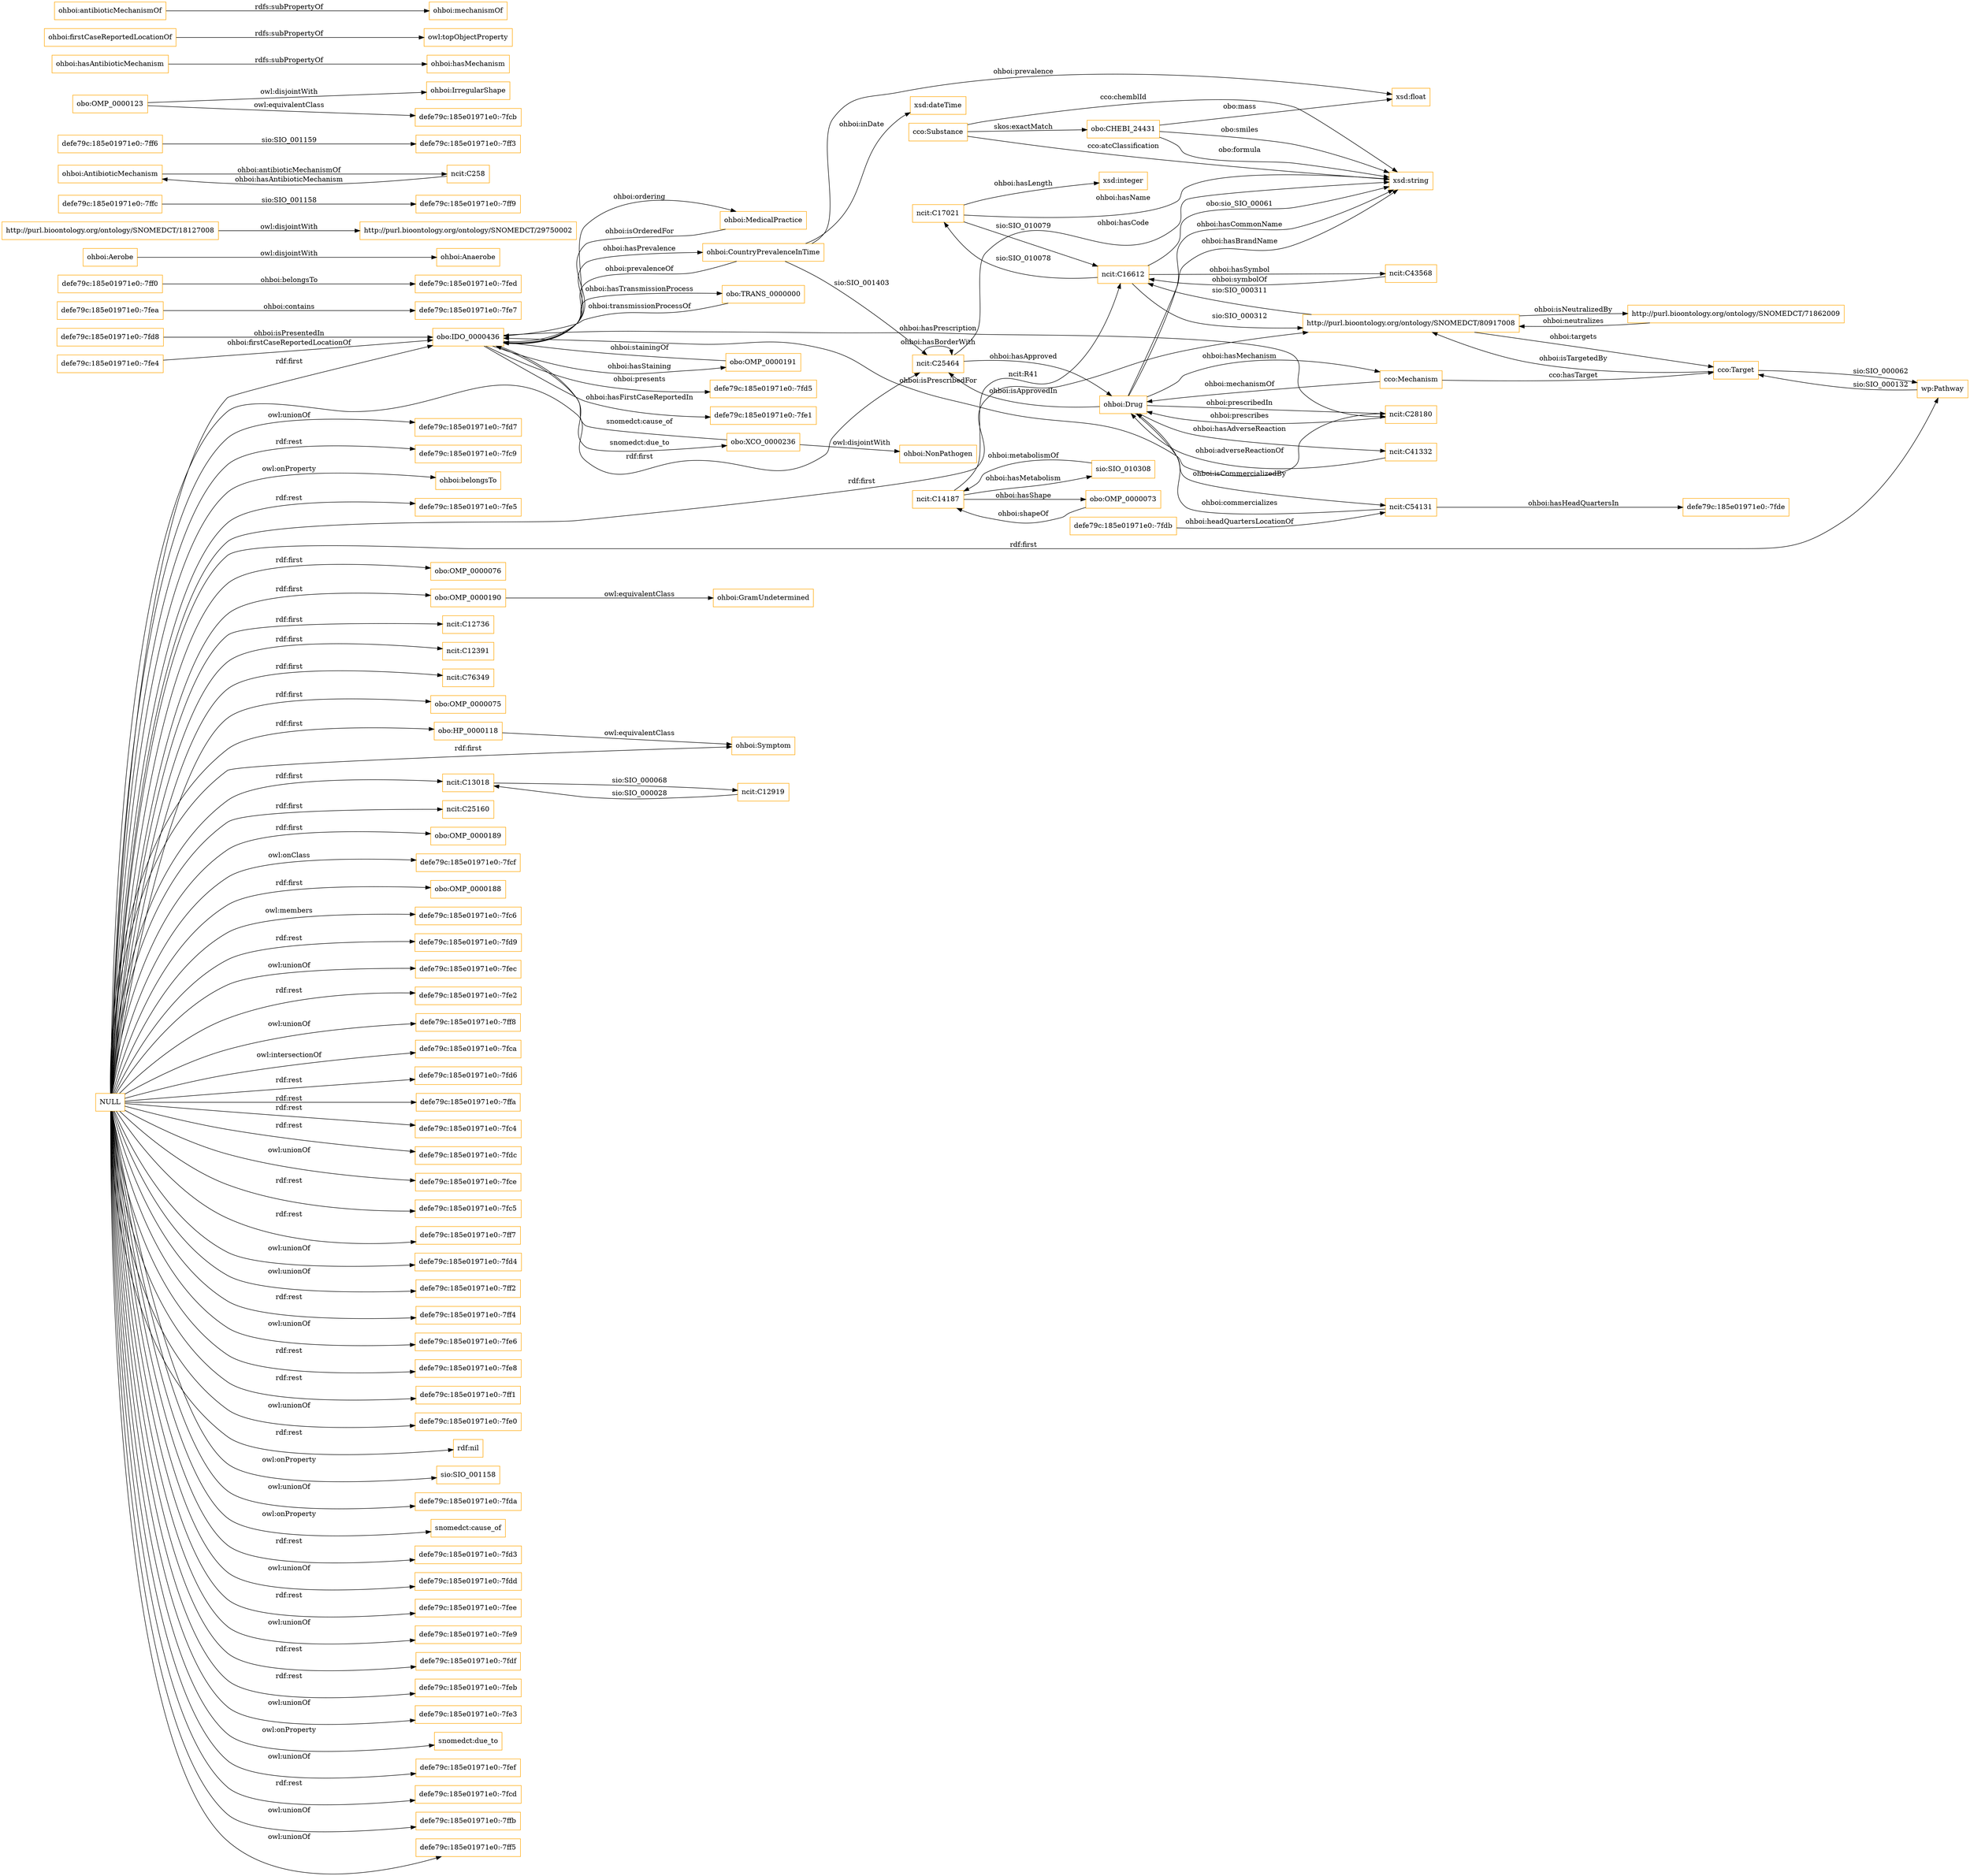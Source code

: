 digraph ar2dtool_diagram { 
rankdir=LR;
size="1501"
node [shape = rectangle, color="orange"]; "obo:CHEBI_24431" "wp:Pathway" "defe79c:185e01971e0:-7fea" "defe79c:185e01971e0:-7ff0" "obo:OMP_0000076" "ohboi:Aerobe" "defe79c:185e01971e0:-7fe7" "obo:OMP_0000190" "http://purl.bioontology.org/ontology/SNOMEDCT/29750002" "ncit:C12736" "defe79c:185e01971e0:-7ff9" "ncit:C12391" "ncit:C54131" "obo:TRANS_0000000" "ncit:C43568" "ncit:C76349" "defe79c:185e01971e0:-7fdb" "ohboi:CountryPrevalenceInTime" "defe79c:185e01971e0:-7fed" "ohboi:AntibioticMechanism" "ncit:C28180" "defe79c:185e01971e0:-7ff6" "defe79c:185e01971e0:-7fd5" "ncit:C17021" "ohboi:GramUndetermined" "http://purl.bioontology.org/ontology/SNOMEDCT/71862009" "obo:OMP_0000075" "ohboi:Drug" "cco:Substance" "defe79c:185e01971e0:-7fe1" "obo:OMP_0000123" "obo:HP_0000118" "http://purl.bioontology.org/ontology/SNOMEDCT/18127008" "defe79c:185e01971e0:-7ff3" "ncit:C16612" "ohboi:IrregularShape" "obo:XCO_0000236" "ncit:C13018" "ohboi:Anaerobe" "cco:Target" "cco:Mechanism" "ncit:C25160" "defe79c:185e01971e0:-7fcb" "defe79c:185e01971e0:-7fde" "defe79c:185e01971e0:-7fe4" "ohboi:NonPathogen" "obo:OMP_0000191" "defe79c:185e01971e0:-7fd8" "ncit:C41332" "ohboi:Symptom" "sio:SIO_010308" "http://purl.bioontology.org/ontology/SNOMEDCT/80917008" "obo:OMP_0000189" "obo:IDO_0000436" "ncit:C25464" "defe79c:185e01971e0:-7ffc" "ncit:C258" "ncit:C12919" "ncit:C14187" "obo:OMP_0000073" "defe79c:185e01971e0:-7fcf" "obo:OMP_0000188" "ohboi:MedicalPractice" ; /*classes style*/
	"ohboi:Aerobe" -> "ohboi:Anaerobe" [ label = "owl:disjointWith" ];
	"ohboi:hasAntibioticMechanism" -> "ohboi:hasMechanism" [ label = "rdfs:subPropertyOf" ];
	"ohboi:firstCaseReportedLocationOf" -> "owl:topObjectProperty" [ label = "rdfs:subPropertyOf" ];
	"http://purl.bioontology.org/ontology/SNOMEDCT/18127008" -> "http://purl.bioontology.org/ontology/SNOMEDCT/29750002" [ label = "owl:disjointWith" ];
	"ohboi:antibioticMechanismOf" -> "ohboi:mechanismOf" [ label = "rdfs:subPropertyOf" ];
	"obo:OMP_0000123" -> "ohboi:IrregularShape" [ label = "owl:disjointWith" ];
	"obo:OMP_0000123" -> "defe79c:185e01971e0:-7fcb" [ label = "owl:equivalentClass" ];
	"obo:HP_0000118" -> "ohboi:Symptom" [ label = "owl:equivalentClass" ];
	"NULL" -> "defe79c:185e01971e0:-7fc6" [ label = "owl:members" ];
	"NULL" -> "defe79c:185e01971e0:-7fd9" [ label = "rdf:rest" ];
	"NULL" -> "defe79c:185e01971e0:-7fec" [ label = "owl:unionOf" ];
	"NULL" -> "defe79c:185e01971e0:-7fe2" [ label = "rdf:rest" ];
	"NULL" -> "defe79c:185e01971e0:-7ff8" [ label = "owl:unionOf" ];
	"NULL" -> "defe79c:185e01971e0:-7fca" [ label = "owl:intersectionOf" ];
	"NULL" -> "defe79c:185e01971e0:-7fd6" [ label = "rdf:rest" ];
	"NULL" -> "defe79c:185e01971e0:-7ffa" [ label = "rdf:rest" ];
	"NULL" -> "defe79c:185e01971e0:-7fc4" [ label = "rdf:rest" ];
	"NULL" -> "ncit:C12736" [ label = "rdf:first" ];
	"NULL" -> "defe79c:185e01971e0:-7fdc" [ label = "rdf:rest" ];
	"NULL" -> "defe79c:185e01971e0:-7fce" [ label = "owl:unionOf" ];
	"NULL" -> "defe79c:185e01971e0:-7fc5" [ label = "rdf:rest" ];
	"NULL" -> "ncit:C25464" [ label = "rdf:first" ];
	"NULL" -> "defe79c:185e01971e0:-7ff7" [ label = "rdf:rest" ];
	"NULL" -> "defe79c:185e01971e0:-7fd4" [ label = "owl:unionOf" ];
	"NULL" -> "ncit:C12391" [ label = "rdf:first" ];
	"NULL" -> "defe79c:185e01971e0:-7ff2" [ label = "owl:unionOf" ];
	"NULL" -> "defe79c:185e01971e0:-7ff4" [ label = "rdf:rest" ];
	"NULL" -> "defe79c:185e01971e0:-7fe6" [ label = "owl:unionOf" ];
	"NULL" -> "obo:OMP_0000076" [ label = "rdf:first" ];
	"NULL" -> "defe79c:185e01971e0:-7fe8" [ label = "rdf:rest" ];
	"NULL" -> "defe79c:185e01971e0:-7ff1" [ label = "rdf:rest" ];
	"NULL" -> "defe79c:185e01971e0:-7fe0" [ label = "owl:unionOf" ];
	"NULL" -> "wp:Pathway" [ label = "rdf:first" ];
	"NULL" -> "rdf:nil" [ label = "rdf:rest" ];
	"NULL" -> "sio:SIO_001158" [ label = "owl:onProperty" ];
	"NULL" -> "defe79c:185e01971e0:-7fda" [ label = "owl:unionOf" ];
	"NULL" -> "obo:HP_0000118" [ label = "rdf:first" ];
	"NULL" -> "defe79c:185e01971e0:-7fcf" [ label = "owl:onClass" ];
	"NULL" -> "snomedct:cause_of" [ label = "owl:onProperty" ];
	"NULL" -> "ncit:C13018" [ label = "rdf:first" ];
	"NULL" -> "defe79c:185e01971e0:-7fd3" [ label = "rdf:rest" ];
	"NULL" -> "defe79c:185e01971e0:-7fdd" [ label = "owl:unionOf" ];
	"NULL" -> "defe79c:185e01971e0:-7fee" [ label = "rdf:rest" ];
	"NULL" -> "defe79c:185e01971e0:-7fe9" [ label = "owl:unionOf" ];
	"NULL" -> "defe79c:185e01971e0:-7fdf" [ label = "rdf:rest" ];
	"NULL" -> "obo:OMP_0000188" [ label = "rdf:first" ];
	"NULL" -> "defe79c:185e01971e0:-7feb" [ label = "rdf:rest" ];
	"NULL" -> "obo:OMP_0000189" [ label = "rdf:first" ];
	"NULL" -> "defe79c:185e01971e0:-7fe3" [ label = "owl:unionOf" ];
	"NULL" -> "ohboi:Symptom" [ label = "rdf:first" ];
	"NULL" -> "snomedct:due_to" [ label = "owl:onProperty" ];
	"NULL" -> "obo:OMP_0000075" [ label = "rdf:first" ];
	"NULL" -> "defe79c:185e01971e0:-7fef" [ label = "owl:unionOf" ];
	"NULL" -> "defe79c:185e01971e0:-7fcd" [ label = "rdf:rest" ];
	"NULL" -> "defe79c:185e01971e0:-7ffb" [ label = "owl:unionOf" ];
	"NULL" -> "http://purl.bioontology.org/ontology/SNOMEDCT/80917008" [ label = "rdf:first" ];
	"NULL" -> "defe79c:185e01971e0:-7ff5" [ label = "owl:unionOf" ];
	"NULL" -> "ncit:C76349" [ label = "rdf:first" ];
	"NULL" -> "defe79c:185e01971e0:-7fd7" [ label = "owl:unionOf" ];
	"NULL" -> "obo:OMP_0000190" [ label = "rdf:first" ];
	"NULL" -> "defe79c:185e01971e0:-7fc9" [ label = "rdf:rest" ];
	"NULL" -> "ohboi:belongsTo" [ label = "owl:onProperty" ];
	"NULL" -> "defe79c:185e01971e0:-7fe5" [ label = "rdf:rest" ];
	"NULL" -> "obo:IDO_0000436" [ label = "rdf:first" ];
	"NULL" -> "ncit:C25160" [ label = "rdf:first" ];
	"obo:XCO_0000236" -> "ohboi:NonPathogen" [ label = "owl:disjointWith" ];
	"obo:OMP_0000190" -> "ohboi:GramUndetermined" [ label = "owl:equivalentClass" ];
	"http://purl.bioontology.org/ontology/SNOMEDCT/80917008" -> "cco:Target" [ label = "ohboi:targets" ];
	"ncit:C25464" -> "ncit:C25464" [ label = "ohboi:hasBorderWith" ];
	"obo:IDO_0000436" -> "ohboi:MedicalPractice" [ label = "ohboi:ordering" ];
	"cco:Target" -> "http://purl.bioontology.org/ontology/SNOMEDCT/80917008" [ label = "ohboi:isTargetedBy" ];
	"ohboi:Drug" -> "ncit:C41332" [ label = "ohboi:hasAdverseReaction" ];
	"ncit:C25464" -> "xsd:string" [ label = "ohboi:hasCode" ];
	"defe79c:185e01971e0:-7fdb" -> "ncit:C54131" [ label = "ohboi:headQuartersLocationOf" ];
	"obo:IDO_0000436" -> "obo:TRANS_0000000" [ label = "ohboi:hasTransmissionProcess" ];
	"obo:IDO_0000436" -> "defe79c:185e01971e0:-7fd5" [ label = "ohboi:presents" ];
	"ncit:C25464" -> "ohboi:Drug" [ label = "ohboi:hasApproved" ];
	"defe79c:185e01971e0:-7fd8" -> "obo:IDO_0000436" [ label = "ohboi:isPresentedIn" ];
	"ncit:C17021" -> "xsd:string" [ label = "ohboi:hasName" ];
	"ncit:C17021" -> "xsd:integer" [ label = "ohboi:hasLength" ];
	"cco:Substance" -> "xsd:string" [ label = "cco:atcClassification" ];
	"ohboi:CountryPrevalenceInTime" -> "xsd:float" [ label = "ohboi:prevalence" ];
	"ohboi:Drug" -> "xsd:string" [ label = "ohboi:hasBrandName" ];
	"ncit:C14187" -> "ncit:C16612" [ label = "ncit:R41" ];
	"ohboi:CountryPrevalenceInTime" -> "ncit:C25464" [ label = "sio:SIO_001403" ];
	"ncit:C16612" -> "ncit:C43568" [ label = "ohboi:hasSymbol" ];
	"obo:CHEBI_24431" -> "xsd:string" [ label = "obo:smiles" ];
	"cco:Substance" -> "xsd:string" [ label = "cco:chemblId" ];
	"wp:Pathway" -> "cco:Target" [ label = "sio:SIO_000132" ];
	"ohboi:Drug" -> "xsd:string" [ label = "ohboi:hasCommonName" ];
	"obo:XCO_0000236" -> "obo:IDO_0000436" [ label = "snomedct:cause_of" ];
	"obo:CHEBI_24431" -> "xsd:float" [ label = "obo:mass" ];
	"obo:IDO_0000436" -> "obo:OMP_0000191" [ label = "ohboi:hasStaining" ];
	"ncit:C54131" -> "ohboi:Drug" [ label = "ohboi:commercializes" ];
	"obo:IDO_0000436" -> "ohboi:CountryPrevalenceInTime" [ label = "ohboi:hasPrevalence" ];
	"obo:CHEBI_24431" -> "xsd:string" [ label = "obo:formula" ];
	"http://purl.bioontology.org/ontology/SNOMEDCT/80917008" -> "http://purl.bioontology.org/ontology/SNOMEDCT/71862009" [ label = "ohboi:isNeutralizedBy" ];
	"ncit:C13018" -> "ncit:C12919" [ label = "sio:SIO_000068" ];
	"defe79c:185e01971e0:-7fe4" -> "obo:IDO_0000436" [ label = "ohboi:firstCaseReportedLocationOf" ];
	"ncit:C54131" -> "defe79c:185e01971e0:-7fde" [ label = "ohboi:hasHeadQuartersIn" ];
	"ohboi:CountryPrevalenceInTime" -> "obo:IDO_0000436" [ label = "ohboi:prevalenceOf" ];
	"ncit:C43568" -> "ncit:C16612" [ label = "ohboi:symbolOf" ];
	"obo:IDO_0000436" -> "ncit:C28180" [ label = "ohboi:hasPrescription" ];
	"sio:SIO_010308" -> "ncit:C14187" [ label = "ohboi:metabolismOf" ];
	"ohboi:AntibioticMechanism" -> "ncit:C258" [ label = "ohboi:antibioticMechanismOf" ];
	"cco:Target" -> "wp:Pathway" [ label = "sio:SIO_000062" ];
	"obo:OMP_0000073" -> "ncit:C14187" [ label = "ohboi:shapeOf" ];
	"ncit:C28180" -> "ohboi:Drug" [ label = "ohboi:prescribes" ];
	"defe79c:185e01971e0:-7fea" -> "defe79c:185e01971e0:-7fe7" [ label = "ohboi:contains" ];
	"ncit:C16612" -> "xsd:string" [ label = "obo:sio_SIO_00061" ];
	"ncit:C17021" -> "ncit:C16612" [ label = "sio:SIO_010079" ];
	"ncit:C16612" -> "ncit:C17021" [ label = "sio:SIO_010078" ];
	"ohboi:Drug" -> "cco:Mechanism" [ label = "ohboi:hasMechanism" ];
	"ohboi:Drug" -> "ncit:C28180" [ label = "ohboi:prescribedIn" ];
	"obo:IDO_0000436" -> "obo:XCO_0000236" [ label = "snomedct:due_to" ];
	"ncit:C14187" -> "sio:SIO_010308" [ label = "ohboi:hasMetabolism" ];
	"ncit:C28180" -> "obo:IDO_0000436" [ label = "ohboi:isPrescribedFor" ];
	"http://purl.bioontology.org/ontology/SNOMEDCT/71862009" -> "http://purl.bioontology.org/ontology/SNOMEDCT/80917008" [ label = "ohboi:neutralizes" ];
	"cco:Substance" -> "obo:CHEBI_24431" [ label = "skos:exactMatch" ];
	"obo:IDO_0000436" -> "defe79c:185e01971e0:-7fe1" [ label = "ohboi:hasFirstCaseReportedIn" ];
	"obo:OMP_0000191" -> "obo:IDO_0000436" [ label = "ohboi:stainingOf" ];
	"ohboi:MedicalPractice" -> "obo:IDO_0000436" [ label = "ohboi:isOrderedFor" ];
	"ncit:C41332" -> "ohboi:Drug" [ label = "ohboi:adverseReactionOf" ];
	"ncit:C16612" -> "http://purl.bioontology.org/ontology/SNOMEDCT/80917008" [ label = "sio:SIO_000312" ];
	"obo:TRANS_0000000" -> "obo:IDO_0000436" [ label = "ohboi:transmissionProcessOf" ];
	"http://purl.bioontology.org/ontology/SNOMEDCT/80917008" -> "ncit:C16612" [ label = "sio:SIO_000311" ];
	"cco:Mechanism" -> "cco:Target" [ label = "cco:hasTarget" ];
	"ncit:C258" -> "ohboi:AntibioticMechanism" [ label = "ohboi:hasAntibioticMechanism" ];
	"ohboi:Drug" -> "ncit:C54131" [ label = "ohboi:isCommercializedBy" ];
	"ohboi:CountryPrevalenceInTime" -> "xsd:dateTime" [ label = "ohboi:inDate" ];
	"ncit:C14187" -> "obo:OMP_0000073" [ label = "ohboi:hasShape" ];
	"ohboi:Drug" -> "ncit:C25464" [ label = "ohboi:isApprovedIn" ];
	"cco:Mechanism" -> "ohboi:Drug" [ label = "ohboi:mechanismOf" ];
	"defe79c:185e01971e0:-7ff0" -> "defe79c:185e01971e0:-7fed" [ label = "ohboi:belongsTo" ];
	"defe79c:185e01971e0:-7ffc" -> "defe79c:185e01971e0:-7ff9" [ label = "sio:SIO_001158" ];
	"defe79c:185e01971e0:-7ff6" -> "defe79c:185e01971e0:-7ff3" [ label = "sio:SIO_001159" ];
	"ncit:C12919" -> "ncit:C13018" [ label = "sio:SIO_000028" ];

}

